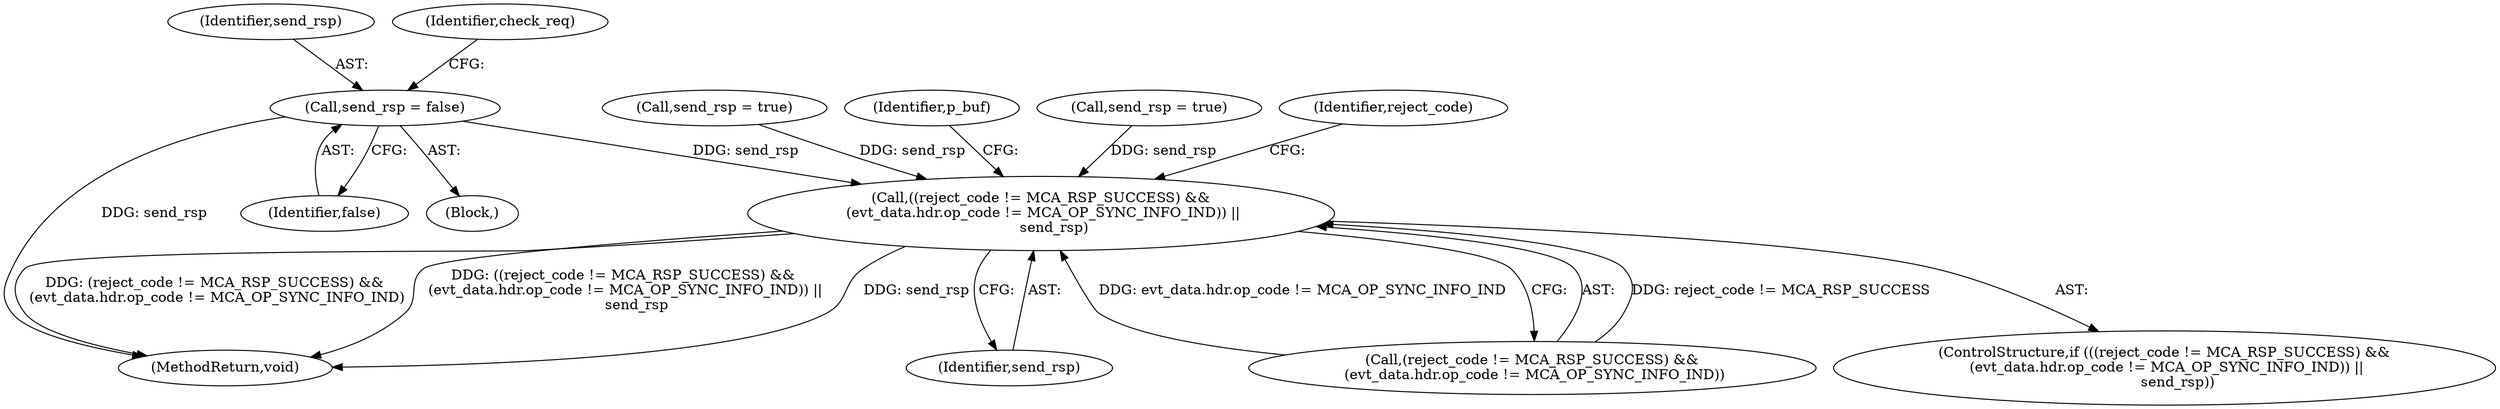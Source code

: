 digraph "0_Android_5216e6120160b28d76e9ee4dff9995e772647511@API" {
"1000136" [label="(Call,send_rsp = false)"];
"1000567" [label="(Call,((reject_code != MCA_RSP_SUCCESS) &&\n (evt_data.hdr.op_code != MCA_OP_SYNC_INFO_IND)) ||\n      send_rsp)"];
"1000224" [label="(Call,send_rsp = true)"];
"1000137" [label="(Identifier,send_rsp)"];
"1000115" [label="(Block,)"];
"1000136" [label="(Call,send_rsp = false)"];
"1000579" [label="(Identifier,send_rsp)"];
"1000568" [label="(Call,(reject_code != MCA_RSP_SUCCESS) &&\n (evt_data.hdr.op_code != MCA_OP_SYNC_INFO_IND))"];
"1000141" [label="(Identifier,check_req)"];
"1000583" [label="(Identifier,p_buf)"];
"1000562" [label="(Call,send_rsp = true)"];
"1000693" [label="(Identifier,reject_code)"];
"1000741" [label="(MethodReturn,void)"];
"1000566" [label="(ControlStructure,if (((reject_code != MCA_RSP_SUCCESS) &&\n (evt_data.hdr.op_code != MCA_OP_SYNC_INFO_IND)) ||\n      send_rsp))"];
"1000567" [label="(Call,((reject_code != MCA_RSP_SUCCESS) &&\n (evt_data.hdr.op_code != MCA_OP_SYNC_INFO_IND)) ||\n      send_rsp)"];
"1000138" [label="(Identifier,false)"];
"1000136" -> "1000115"  [label="AST: "];
"1000136" -> "1000138"  [label="CFG: "];
"1000137" -> "1000136"  [label="AST: "];
"1000138" -> "1000136"  [label="AST: "];
"1000141" -> "1000136"  [label="CFG: "];
"1000136" -> "1000741"  [label="DDG: send_rsp"];
"1000136" -> "1000567"  [label="DDG: send_rsp"];
"1000567" -> "1000566"  [label="AST: "];
"1000567" -> "1000568"  [label="CFG: "];
"1000567" -> "1000579"  [label="CFG: "];
"1000568" -> "1000567"  [label="AST: "];
"1000579" -> "1000567"  [label="AST: "];
"1000583" -> "1000567"  [label="CFG: "];
"1000693" -> "1000567"  [label="CFG: "];
"1000567" -> "1000741"  [label="DDG: send_rsp"];
"1000567" -> "1000741"  [label="DDG: (reject_code != MCA_RSP_SUCCESS) &&\n (evt_data.hdr.op_code != MCA_OP_SYNC_INFO_IND)"];
"1000567" -> "1000741"  [label="DDG: ((reject_code != MCA_RSP_SUCCESS) &&\n (evt_data.hdr.op_code != MCA_OP_SYNC_INFO_IND)) ||\n      send_rsp"];
"1000568" -> "1000567"  [label="DDG: reject_code != MCA_RSP_SUCCESS"];
"1000568" -> "1000567"  [label="DDG: evt_data.hdr.op_code != MCA_OP_SYNC_INFO_IND"];
"1000224" -> "1000567"  [label="DDG: send_rsp"];
"1000562" -> "1000567"  [label="DDG: send_rsp"];
}
